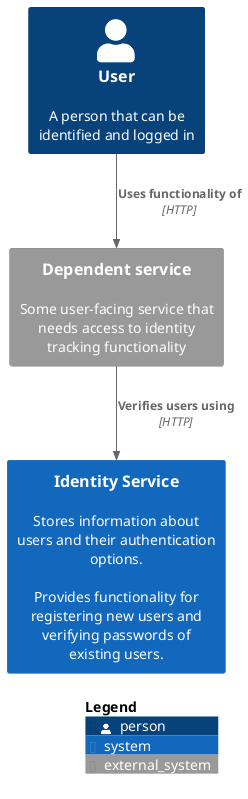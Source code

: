 @startuml
!include <C4/C4_Context>

Person(user, "User", "A person that can be identified and logged in")

System_Ext(dependentService, "Dependent service", "Some user-facing service that needs access to identity tracking functionality")

System(identityService, "Identity Service", "Stores information about users and their authentication options.\n\nProvides functionality for registering new users and verifying passwords of existing users.")

Rel(user, dependentService, "Uses functionality of", "HTTP")
Rel(dependentService, identityService, "Verifies users using", "HTTP")

SHOW_LEGEND()

@enduml

